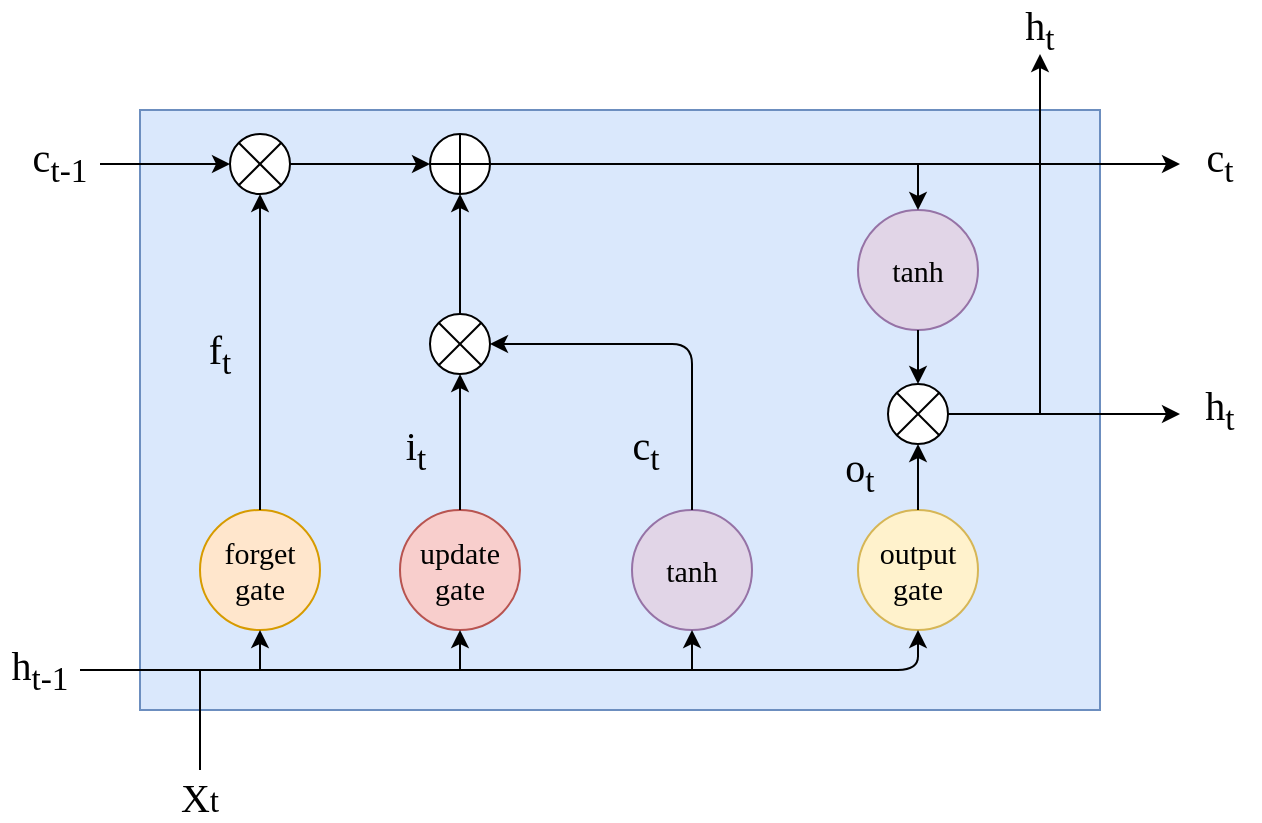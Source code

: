 <mxfile version="13.3.4" type="github"><diagram id="6OiWX0Xuvg6MtBY3JoRt" name="Page-1"><mxGraphModel dx="2031" dy="1067" grid="1" gridSize="10" guides="1" tooltips="1" connect="1" arrows="1" fold="1" page="1" pageScale="1" pageWidth="650" pageHeight="500" math="0" shadow="0"><root><mxCell id="0"/><mxCell id="1" parent="0"/><mxCell id="VF2lorSnrxS8eMjvaTAO-2" value="" style="rounded=0;whiteSpace=wrap;html=1;fillColor=#dae8fc;strokeColor=#6c8ebf;" parent="1" vertex="1"><mxGeometry x="70" y="100" width="480" height="300" as="geometry"/></mxCell><mxCell id="VF2lorSnrxS8eMjvaTAO-13" value="" style="ellipse;whiteSpace=wrap;html=1;aspect=fixed;fontFamily=Times New Roman;fillColor=#ffe6cc;strokeColor=#d79b00;" parent="1" vertex="1"><mxGeometry x="100" y="300" width="60" height="60" as="geometry"/></mxCell><mxCell id="VF2lorSnrxS8eMjvaTAO-14" value="forget&lt;br style=&quot;font-size: 15px;&quot;&gt;gate" style="text;html=1;strokeColor=none;fillColor=none;align=center;verticalAlign=middle;whiteSpace=wrap;rounded=0;fontFamily=Times New Roman;fontSize=15;" parent="1" vertex="1"><mxGeometry x="110" y="320" width="40" height="20" as="geometry"/></mxCell><mxCell id="VF2lorSnrxS8eMjvaTAO-15" value="" style="ellipse;whiteSpace=wrap;html=1;aspect=fixed;fontFamily=Times New Roman;fillColor=#f8cecc;strokeColor=#b85450;" parent="1" vertex="1"><mxGeometry x="200" y="300" width="60" height="60" as="geometry"/></mxCell><mxCell id="VF2lorSnrxS8eMjvaTAO-16" value="update&lt;br style=&quot;font-size: 15px&quot;&gt;gate" style="text;html=1;strokeColor=none;fillColor=none;align=center;verticalAlign=middle;whiteSpace=wrap;rounded=0;fontFamily=Times New Roman;fontSize=15;" parent="1" vertex="1"><mxGeometry x="210" y="320" width="40" height="20" as="geometry"/></mxCell><mxCell id="VF2lorSnrxS8eMjvaTAO-17" value="" style="ellipse;whiteSpace=wrap;html=1;aspect=fixed;fontFamily=Times New Roman;fillColor=#e1d5e7;strokeColor=#9673a6;" parent="1" vertex="1"><mxGeometry x="316" y="300" width="60" height="60" as="geometry"/></mxCell><mxCell id="VF2lorSnrxS8eMjvaTAO-18" value="tanh" style="text;html=1;strokeColor=none;fillColor=none;align=center;verticalAlign=middle;whiteSpace=wrap;rounded=0;fontFamily=Times New Roman;fontSize=15;" parent="1" vertex="1"><mxGeometry x="326" y="320" width="40" height="20" as="geometry"/></mxCell><mxCell id="VF2lorSnrxS8eMjvaTAO-19" value="" style="ellipse;whiteSpace=wrap;html=1;aspect=fixed;fontFamily=Times New Roman;fillColor=#fff2cc;strokeColor=#d6b656;" parent="1" vertex="1"><mxGeometry x="429" y="300" width="60" height="60" as="geometry"/></mxCell><mxCell id="VF2lorSnrxS8eMjvaTAO-20" value="output&lt;br style=&quot;font-size: 15px&quot;&gt;gate" style="text;html=1;strokeColor=none;fillColor=none;align=center;verticalAlign=middle;whiteSpace=wrap;rounded=0;fontFamily=Times New Roman;fontSize=15;" parent="1" vertex="1"><mxGeometry x="439" y="320" width="40" height="20" as="geometry"/></mxCell><mxCell id="VF2lorSnrxS8eMjvaTAO-22" value="" style="shape=orEllipse;perimeter=ellipsePerimeter;whiteSpace=wrap;html=1;backgroundOutline=1;fontFamily=Times New Roman;fontSize=15;" parent="1" vertex="1"><mxGeometry x="215" y="112" width="30" height="30" as="geometry"/></mxCell><mxCell id="VF2lorSnrxS8eMjvaTAO-24" value="" style="shape=sumEllipse;perimeter=ellipsePerimeter;whiteSpace=wrap;html=1;backgroundOutline=1;fontFamily=Times New Roman;fontSize=15;" parent="1" vertex="1"><mxGeometry x="115" y="112" width="30" height="30" as="geometry"/></mxCell><mxCell id="VF2lorSnrxS8eMjvaTAO-25" value="" style="shape=sumEllipse;perimeter=ellipsePerimeter;whiteSpace=wrap;html=1;backgroundOutline=1;fontFamily=Times New Roman;fontSize=15;" parent="1" vertex="1"><mxGeometry x="215" y="202" width="30" height="30" as="geometry"/></mxCell><mxCell id="VF2lorSnrxS8eMjvaTAO-26" value="" style="shape=sumEllipse;perimeter=ellipsePerimeter;whiteSpace=wrap;html=1;backgroundOutline=1;fontFamily=Times New Roman;fontSize=15;" parent="1" vertex="1"><mxGeometry x="444" y="237" width="30" height="30" as="geometry"/></mxCell><mxCell id="VF2lorSnrxS8eMjvaTAO-27" value="" style="ellipse;whiteSpace=wrap;html=1;aspect=fixed;fontFamily=Times New Roman;fillColor=#e1d5e7;strokeColor=#9673a6;" parent="1" vertex="1"><mxGeometry x="429" y="150" width="60" height="60" as="geometry"/></mxCell><mxCell id="VF2lorSnrxS8eMjvaTAO-28" value="tanh" style="text;html=1;strokeColor=none;fillColor=none;align=center;verticalAlign=middle;whiteSpace=wrap;rounded=0;fontFamily=Times New Roman;fontSize=15;" parent="1" vertex="1"><mxGeometry x="439" y="170" width="40" height="20" as="geometry"/></mxCell><mxCell id="VF2lorSnrxS8eMjvaTAO-29" value="" style="edgeStyle=segmentEdgeStyle;endArrow=classic;html=1;fontFamily=Times New Roman;fontSize=15;entryX=0.5;entryY=1;entryDx=0;entryDy=0;" parent="1" target="VF2lorSnrxS8eMjvaTAO-19" edge="1"><mxGeometry width="50" height="50" relative="1" as="geometry"><mxPoint x="40" y="380" as="sourcePoint"/><mxPoint y="330" as="targetPoint"/></mxGeometry></mxCell><mxCell id="VF2lorSnrxS8eMjvaTAO-32" value="" style="endArrow=classic;html=1;fontFamily=Times New Roman;fontSize=15;entryX=0.5;entryY=1;entryDx=0;entryDy=0;" parent="1" target="VF2lorSnrxS8eMjvaTAO-17" edge="1"><mxGeometry width="50" height="50" relative="1" as="geometry"><mxPoint x="346" y="380" as="sourcePoint"/><mxPoint x="390" y="370" as="targetPoint"/></mxGeometry></mxCell><mxCell id="VF2lorSnrxS8eMjvaTAO-33" value="" style="endArrow=classic;html=1;fontFamily=Times New Roman;fontSize=15;entryX=0.5;entryY=1;entryDx=0;entryDy=0;" parent="1" target="VF2lorSnrxS8eMjvaTAO-15" edge="1"><mxGeometry width="50" height="50" relative="1" as="geometry"><mxPoint x="230" y="380" as="sourcePoint"/><mxPoint x="240" y="370" as="targetPoint"/></mxGeometry></mxCell><mxCell id="VF2lorSnrxS8eMjvaTAO-34" value="" style="endArrow=classic;html=1;fontFamily=Times New Roman;fontSize=15;entryX=0.5;entryY=1;entryDx=0;entryDy=0;" parent="1" target="VF2lorSnrxS8eMjvaTAO-13" edge="1"><mxGeometry width="50" height="50" relative="1" as="geometry"><mxPoint x="130" y="380" as="sourcePoint"/><mxPoint x="140" y="360" as="targetPoint"/></mxGeometry></mxCell><mxCell id="VF2lorSnrxS8eMjvaTAO-36" value="" style="endArrow=none;html=1;fontFamily=Times New Roman;fontSize=15;" parent="1" edge="1"><mxGeometry width="50" height="50" relative="1" as="geometry"><mxPoint x="100" y="430" as="sourcePoint"/><mxPoint x="100" y="380" as="targetPoint"/></mxGeometry></mxCell><mxCell id="VF2lorSnrxS8eMjvaTAO-37" value="" style="endArrow=classic;html=1;fontFamily=Times New Roman;fontSize=15;entryX=0.5;entryY=1;entryDx=0;entryDy=0;exitX=0.5;exitY=0;exitDx=0;exitDy=0;" parent="1" source="VF2lorSnrxS8eMjvaTAO-19" target="VF2lorSnrxS8eMjvaTAO-26" edge="1"><mxGeometry width="50" height="50" relative="1" as="geometry"><mxPoint x="420" y="310" as="sourcePoint"/><mxPoint x="470" y="260" as="targetPoint"/></mxGeometry></mxCell><mxCell id="VF2lorSnrxS8eMjvaTAO-38" value="" style="endArrow=classic;html=1;fontFamily=Times New Roman;fontSize=15;exitX=0.5;exitY=1;exitDx=0;exitDy=0;entryX=0.5;entryY=0;entryDx=0;entryDy=0;" parent="1" source="VF2lorSnrxS8eMjvaTAO-27" target="VF2lorSnrxS8eMjvaTAO-26" edge="1"><mxGeometry width="50" height="50" relative="1" as="geometry"><mxPoint x="540" y="250" as="sourcePoint"/><mxPoint x="590" y="200" as="targetPoint"/></mxGeometry></mxCell><mxCell id="VF2lorSnrxS8eMjvaTAO-40" value="" style="endArrow=classic;html=1;fontFamily=Times New Roman;fontSize=15;exitX=1;exitY=0.5;exitDx=0;exitDy=0;" parent="1" source="VF2lorSnrxS8eMjvaTAO-26" edge="1"><mxGeometry width="50" height="50" relative="1" as="geometry"><mxPoint x="490" y="270" as="sourcePoint"/><mxPoint x="590" y="252" as="targetPoint"/></mxGeometry></mxCell><mxCell id="VF2lorSnrxS8eMjvaTAO-41" value="" style="endArrow=classic;html=1;fontFamily=Times New Roman;fontSize=15;" parent="1" edge="1"><mxGeometry width="50" height="50" relative="1" as="geometry"><mxPoint x="520" y="252" as="sourcePoint"/><mxPoint x="520" y="72" as="targetPoint"/></mxGeometry></mxCell><mxCell id="VF2lorSnrxS8eMjvaTAO-42" value="" style="endArrow=classic;html=1;fontFamily=Times New Roman;fontSize=15;entryX=0;entryY=0.5;entryDx=0;entryDy=0;" parent="1" target="VF2lorSnrxS8eMjvaTAO-24" edge="1"><mxGeometry width="50" height="50" relative="1" as="geometry"><mxPoint x="50" y="127" as="sourcePoint"/><mxPoint x="80" y="110" as="targetPoint"/></mxGeometry></mxCell><mxCell id="VF2lorSnrxS8eMjvaTAO-43" value="" style="endArrow=classic;html=1;fontFamily=Times New Roman;fontSize=15;exitX=1;exitY=0.5;exitDx=0;exitDy=0;entryX=0;entryY=0.5;entryDx=0;entryDy=0;" parent="1" source="VF2lorSnrxS8eMjvaTAO-24" target="VF2lorSnrxS8eMjvaTAO-22" edge="1"><mxGeometry width="50" height="50" relative="1" as="geometry"><mxPoint x="150" y="160" as="sourcePoint"/><mxPoint x="200" y="110" as="targetPoint"/></mxGeometry></mxCell><mxCell id="VF2lorSnrxS8eMjvaTAO-44" value="" style="endArrow=classic;html=1;fontFamily=Times New Roman;fontSize=15;exitX=1;exitY=0.5;exitDx=0;exitDy=0;" parent="1" source="VF2lorSnrxS8eMjvaTAO-22" edge="1"><mxGeometry width="50" height="50" relative="1" as="geometry"><mxPoint x="300" y="160" as="sourcePoint"/><mxPoint x="590" y="127" as="targetPoint"/></mxGeometry></mxCell><mxCell id="VF2lorSnrxS8eMjvaTAO-45" value="" style="endArrow=classic;html=1;fontFamily=Times New Roman;fontSize=15;entryX=0.5;entryY=1;entryDx=0;entryDy=0;exitX=0.5;exitY=0;exitDx=0;exitDy=0;" parent="1" source="VF2lorSnrxS8eMjvaTAO-25" target="VF2lorSnrxS8eMjvaTAO-22" edge="1"><mxGeometry width="50" height="50" relative="1" as="geometry"><mxPoint x="200" y="200" as="sourcePoint"/><mxPoint x="250" y="150" as="targetPoint"/></mxGeometry></mxCell><mxCell id="VF2lorSnrxS8eMjvaTAO-46" value="" style="endArrow=classic;html=1;fontFamily=Times New Roman;fontSize=15;entryX=0.5;entryY=1;entryDx=0;entryDy=0;exitX=0.5;exitY=0;exitDx=0;exitDy=0;" parent="1" source="VF2lorSnrxS8eMjvaTAO-15" target="VF2lorSnrxS8eMjvaTAO-25" edge="1"><mxGeometry width="50" height="50" relative="1" as="geometry"><mxPoint x="210" y="290" as="sourcePoint"/><mxPoint x="260" y="240" as="targetPoint"/></mxGeometry></mxCell><mxCell id="VF2lorSnrxS8eMjvaTAO-47" value="" style="edgeStyle=segmentEdgeStyle;endArrow=classic;html=1;fontFamily=Times New Roman;fontSize=15;entryX=1;entryY=0.5;entryDx=0;entryDy=0;exitX=0.5;exitY=0;exitDx=0;exitDy=0;" parent="1" source="VF2lorSnrxS8eMjvaTAO-17" target="VF2lorSnrxS8eMjvaTAO-25" edge="1"><mxGeometry width="50" height="50" relative="1" as="geometry"><mxPoint x="320" y="280" as="sourcePoint"/><mxPoint x="370" y="230" as="targetPoint"/><Array as="points"><mxPoint x="346" y="217"/></Array></mxGeometry></mxCell><mxCell id="VF2lorSnrxS8eMjvaTAO-49" value="" style="endArrow=classic;html=1;fontFamily=Times New Roman;fontSize=15;entryX=0.5;entryY=0;entryDx=0;entryDy=0;" parent="1" target="VF2lorSnrxS8eMjvaTAO-27" edge="1"><mxGeometry width="50" height="50" relative="1" as="geometry"><mxPoint x="459" y="127" as="sourcePoint"/><mxPoint x="459" y="147" as="targetPoint"/></mxGeometry></mxCell><mxCell id="VF2lorSnrxS8eMjvaTAO-50" value="c&lt;sub&gt;t-1&lt;/sub&gt;" style="text;html=1;strokeColor=none;fillColor=none;align=center;verticalAlign=middle;whiteSpace=wrap;rounded=0;fontFamily=Times New Roman;fontSize=20;" parent="1" vertex="1"><mxGeometry x="10" y="116" width="40" height="20" as="geometry"/></mxCell><mxCell id="VF2lorSnrxS8eMjvaTAO-51" value="h&lt;sub&gt;t-1&lt;/sub&gt;" style="text;html=1;strokeColor=none;fillColor=none;align=center;verticalAlign=middle;whiteSpace=wrap;rounded=0;fontFamily=Times New Roman;fontSize=20;" parent="1" vertex="1"><mxGeometry y="370" width="40" height="20" as="geometry"/></mxCell><mxCell id="VF2lorSnrxS8eMjvaTAO-52" value="f&lt;sub&gt;t&lt;/sub&gt;" style="text;html=1;strokeColor=none;fillColor=none;align=center;verticalAlign=middle;whiteSpace=wrap;rounded=0;fontFamily=Times New Roman;fontSize=20;" parent="1" vertex="1"><mxGeometry x="90" y="212" width="40" height="20" as="geometry"/></mxCell><mxCell id="VF2lorSnrxS8eMjvaTAO-53" value="" style="endArrow=classic;html=1;fontFamily=Times New Roman;fontSize=20;entryX=0.5;entryY=1;entryDx=0;entryDy=0;exitX=0.5;exitY=0;exitDx=0;exitDy=0;" parent="1" source="VF2lorSnrxS8eMjvaTAO-13" target="VF2lorSnrxS8eMjvaTAO-24" edge="1"><mxGeometry width="50" height="50" relative="1" as="geometry"><mxPoint x="100" y="210" as="sourcePoint"/><mxPoint x="150" y="160" as="targetPoint"/></mxGeometry></mxCell><mxCell id="VF2lorSnrxS8eMjvaTAO-54" value="i&lt;sub&gt;t&lt;/sub&gt;" style="text;html=1;strokeColor=none;fillColor=none;align=center;verticalAlign=middle;whiteSpace=wrap;rounded=0;fontFamily=Times New Roman;fontSize=20;" parent="1" vertex="1"><mxGeometry x="188" y="260" width="40" height="20" as="geometry"/></mxCell><mxCell id="VF2lorSnrxS8eMjvaTAO-55" value="c&lt;sub&gt;t&lt;/sub&gt;" style="text;html=1;strokeColor=none;fillColor=none;align=center;verticalAlign=middle;whiteSpace=wrap;rounded=0;fontFamily=Times New Roman;fontSize=20;" parent="1" vertex="1"><mxGeometry x="303" y="260" width="40" height="20" as="geometry"/></mxCell><mxCell id="VF2lorSnrxS8eMjvaTAO-56" value="o&lt;sub&gt;t&lt;/sub&gt;" style="text;html=1;strokeColor=none;fillColor=none;align=center;verticalAlign=middle;whiteSpace=wrap;rounded=0;fontFamily=Times New Roman;fontSize=20;" parent="1" vertex="1"><mxGeometry x="410" y="271" width="40" height="20" as="geometry"/></mxCell><mxCell id="VF2lorSnrxS8eMjvaTAO-57" value="h&lt;sub&gt;t&lt;/sub&gt;" style="text;html=1;strokeColor=none;fillColor=none;align=center;verticalAlign=middle;whiteSpace=wrap;rounded=0;fontFamily=Times New Roman;fontSize=20;" parent="1" vertex="1"><mxGeometry x="590" y="240" width="40" height="20" as="geometry"/></mxCell><mxCell id="VF2lorSnrxS8eMjvaTAO-58" value="c&lt;sub&gt;t&lt;/sub&gt;" style="text;html=1;strokeColor=none;fillColor=none;align=center;verticalAlign=middle;whiteSpace=wrap;rounded=0;fontFamily=Times New Roman;fontSize=20;" parent="1" vertex="1"><mxGeometry x="590" y="116" width="40" height="20" as="geometry"/></mxCell><mxCell id="VF2lorSnrxS8eMjvaTAO-59" value="h&lt;sub&gt;t&lt;/sub&gt;" style="text;html=1;strokeColor=none;fillColor=none;align=center;verticalAlign=middle;whiteSpace=wrap;rounded=0;fontFamily=Times New Roman;fontSize=20;" parent="1" vertex="1"><mxGeometry x="500" y="50" width="40" height="20" as="geometry"/></mxCell><mxCell id="VF2lorSnrxS8eMjvaTAO-60" value="&lt;sub&gt;&lt;span style=&quot;font-size: 20px&quot;&gt;X&lt;/span&gt;t&lt;/sub&gt;" style="text;html=1;strokeColor=none;fillColor=none;align=center;verticalAlign=middle;whiteSpace=wrap;rounded=0;fontFamily=Times New Roman;fontSize=20;" parent="1" vertex="1"><mxGeometry x="80" y="431" width="40" height="20" as="geometry"/></mxCell></root></mxGraphModel></diagram></mxfile>
